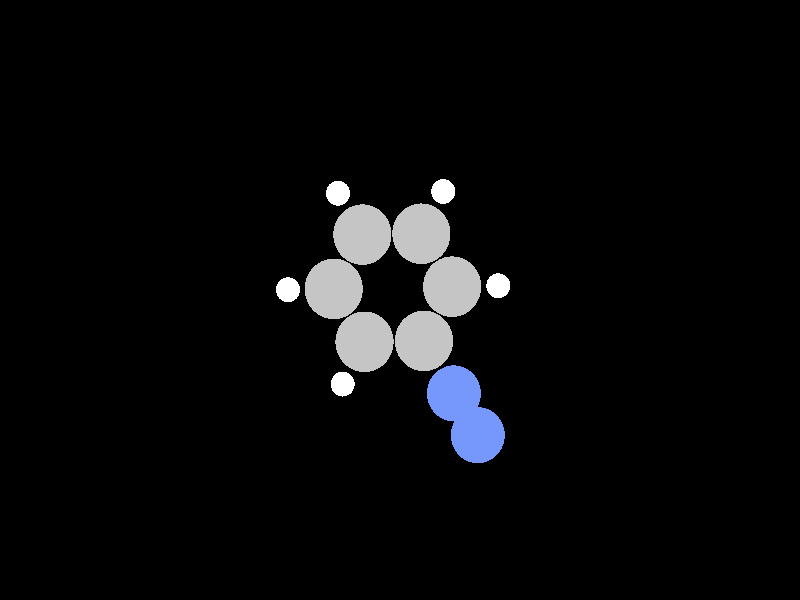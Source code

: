 #include "colors.inc"
#include "finish.inc"

global_settings {assumed_gamma 1 max_trace_level 6}
background {color White transmit 1.0}
camera {orthographic
  right -18.71*x up 13.49*y
  direction 1.00*z
  location <0,0,50.00> look_at <0,0,0>}


light_source {<  2.00,   3.00,  40.00> color White
  area_light <0.70, 0, 0>, <0, 0.70, 0>, 3, 3
  adaptive 1 jitter}
// no fog
#declare simple = finish {phong 0.7}
#declare pale = finish {ambient 0.5 diffuse 0.85 roughness 0.001 specular 0.200 }
#declare intermediate = finish {ambient 0.3 diffuse 0.6 specular 0.1 roughness 0.04}
#declare vmd = finish {ambient 0.0 diffuse 0.65 phong 0.1 phong_size 40.0 specular 0.5 }
#declare jmol = finish {ambient 0.2 diffuse 0.6 specular 1 roughness 0.001 metallic}
#declare ase2 = finish {ambient 0.05 brilliance 3 diffuse 0.6 metallic specular 0.7 roughness 0.04 reflection 0.15}
#declare ase3 = finish {ambient 0.15 brilliance 2 diffuse 0.6 metallic specular 1.0 roughness 0.001 reflection 0.0}
#declare glass = finish {ambient 0.05 diffuse 0.3 specular 1.0 roughness 0.001}
#declare glass2 = finish {ambient 0.01 diffuse 0.3 specular 1.0 reflection 0.25 roughness 0.001}
#declare Rcell = 0.070;
#declare Rbond = 0.100;

#macro atom(LOC, R, COL, TRANS, FIN)
  sphere{LOC, R texture{pigment{color COL transmit TRANS} finish{FIN}}}
#end
#macro constrain(LOC, R, COL, TRANS FIN)
union{torus{R, Rcell rotate 45*z texture{pigment{color COL transmit TRANS} finish{FIN}}}
     torus{R, Rcell rotate -45*z texture{pigment{color COL transmit TRANS} finish{FIN}}}
     translate LOC}
#end

// no cell vertices
atom(< -1.55,   0.25,  -0.14>, 0.68, rgb <0.56, 0.56, 0.56>, 0.0, jmol) // #0
atom(< -0.83,  -0.94,  -0.16>, 0.68, rgb <0.56, 0.56, 0.56>, 0.0, jmol) // #1
atom(< -0.88,   1.47,  -0.29>, 0.68, rgb <0.56, 0.56, 0.56>, 0.0, jmol) // #2
atom(<  0.56,  -0.92,  -0.34>, 0.68, rgb <0.56, 0.56, 0.56>, 0.0, jmol) // #3
atom(<  0.50,   1.49,  -0.47>, 0.68, rgb <0.56, 0.56, 0.56>, 0.0, jmol) // #4
atom(<  1.22,   0.30,  -0.50>, 0.68, rgb <0.56, 0.56, 0.56>, 0.0, jmol) // #5
atom(< -2.62,   0.23,   0.00>, 0.28, rgb <1.00, 1.00, 1.00>, 0.0, jmol) // #6
atom(< -1.34,  -1.89,  -0.05>, 0.28, rgb <1.00, 1.00, 1.00>, 0.0, jmol) // #7
atom(< -1.45,   2.40,  -0.27>, 0.28, rgb <1.00, 1.00, 1.00>, 0.0, jmol) // #8
atom(<  1.01,   2.44,  -0.59>, 0.28, rgb <1.00, 1.00, 1.00>, 0.0, jmol) // #9
atom(<  2.30,   0.32,  -0.64>, 0.28, rgb <1.00, 1.00, 1.00>, 0.0, jmol) // #10
atom(<  1.26,  -2.10,  -0.37>, 0.63, rgb <0.18, 0.31, 0.97>, 0.0, jmol) // #11
atom(<  1.82,  -3.04,  -0.39>, 0.63, rgb <0.18, 0.31, 0.97>, 0.0, jmol) // #12

// no constraints
